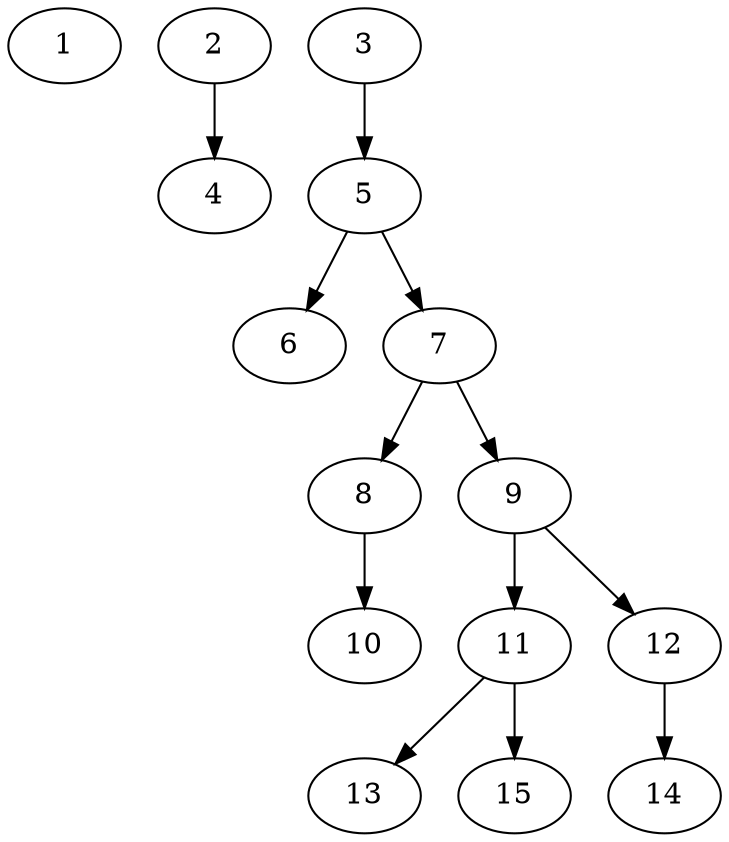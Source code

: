 // DAG (tier=1-easy, mode=compute, n=15, ccr=0.252, fat=0.474, density=0.274, regular=0.798, jump=0.033, mindata=262144, maxdata=2097152)
// DAG automatically generated by daggen at Sun Aug 24 16:33:32 2025
// /home/ermia/Project/Environments/daggen/bin/daggen --dot --ccr 0.252 --fat 0.474 --regular 0.798 --density 0.274 --jump 0.033 --mindata 262144 --maxdata 2097152 -n 15 
digraph G {
  1 [size="390441416493774", alpha="0.09", expect_size="195220708246887"]
  2 [size="203877387373347", alpha="0.14", expect_size="101938693686673"]
  2 -> 4 [size ="6689487060992"]
  3 [size="295053603425824", alpha="0.04", expect_size="147526801712912"]
  3 -> 5 [size ="7618609283072"]
  4 [size="5461227236757582", alpha="0.19", expect_size="2730613618378791"]
  5 [size="1374245991234028", alpha="0.07", expect_size="687122995617014"]
  5 -> 6 [size ="23255108812800"]
  5 -> 7 [size ="23255108812800"]
  6 [size="35159743914249868", alpha="0.00", expect_size="17579871957124934"]
  7 [size="102006532134008", alpha="0.11", expect_size="51003266067004"]
  7 -> 8 [size ="1829463130112"]
  7 -> 9 [size ="1829463130112"]
  8 [size="2451724469128482", alpha="0.18", expect_size="1225862234564241"]
  8 -> 10 [size ="4384968671232"]
  9 [size="89649689671200", alpha="0.15", expect_size="44824844835600"]
  9 -> 11 [size ="7100117811200"]
  9 -> 12 [size ="7100117811200"]
  10 [size="26027568847146256", alpha="0.17", expect_size="13013784423573128"]
  11 [size="1616046015658328064", alpha="0.19", expect_size="808023007829164032"]
  11 -> 13 [size ="11016893104128"]
  11 -> 15 [size ="11016893104128"]
  12 [size="2779146761334161408", alpha="0.08", expect_size="1389573380667080704"]
  12 -> 14 [size ="15813608210432"]
  13 [size="31223888346402752", alpha="0.10", expect_size="15611944173201376"]
  14 [size="10231872886139310", alpha="0.08", expect_size="5115936443069655"]
  15 [size="42790742975117080", alpha="0.19", expect_size="21395371487558540"]
}